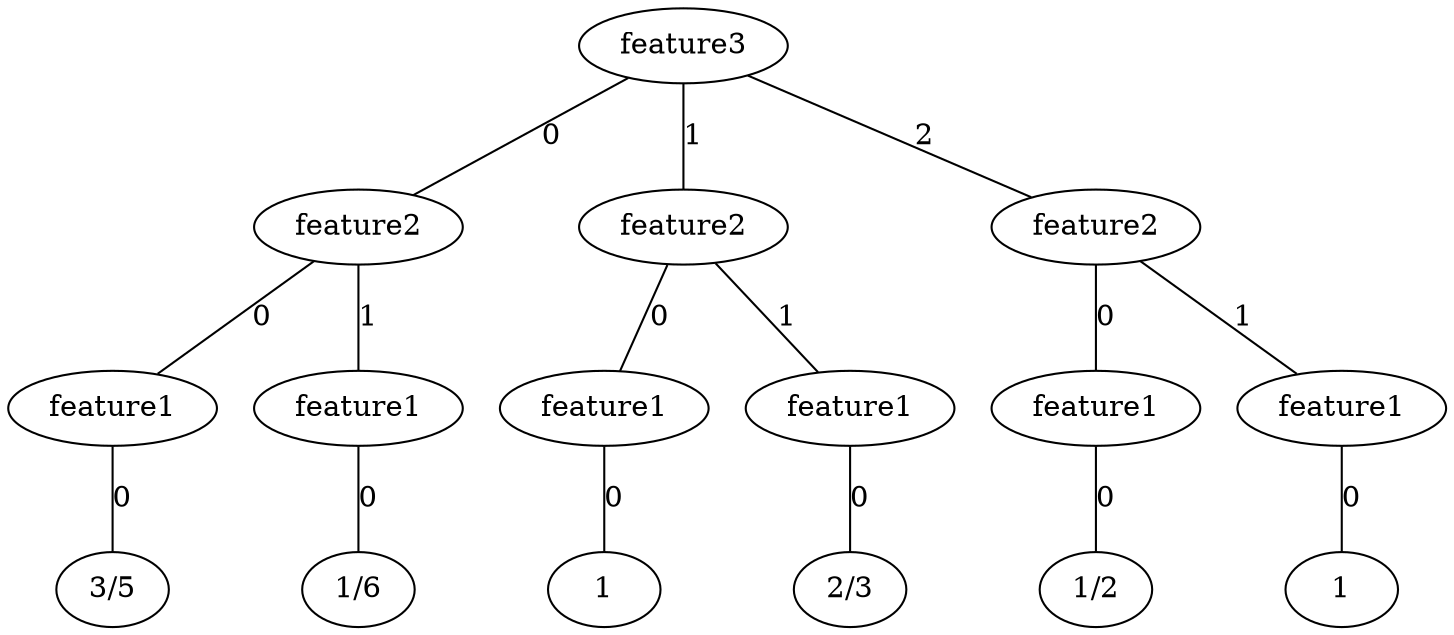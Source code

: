 graph "decision-tree" {
	r[label="feature3"];

	r--rt0[label="0"];
		rt0[label="feature2"];

		rt0--rt0t0[label="0"];
			rt0t0[label="feature1"];

			rt0t0--rt0t0t0[label="0"];
				rt0t0t0[label="3/5"];

		rt0--rt0t1[label="1"];
			rt0t1[label="feature1"];

			rt0t1--rt0t1t0[label="0"];
				rt0t1t0[label="1/6"];

	r--rt1[label="1"];
		rt1[label="feature2"];

		rt1--rt1t0[label="0"];
			rt1t0[label="feature1"];

			rt1t0--rt1t0t0[label="0"];
				rt1t0t0[label="1"];

		rt1--rt1t1[label="1"];
			rt1t1[label="feature1"];

			rt1t1--rt1t1t0[label="0"];
				rt1t1t0[label="2/3"];

	r--rt2[label="2"];
		rt2[label="feature2"];

		rt2--rt2t0[label="0"];
			rt2t0[label="feature1"];

			rt2t0--rt2t0t0[label="0"];
				rt2t0t0[label="1/2"];

		rt2--rt2t1[label="1"];
			rt2t1[label="feature1"];

			rt2t1--rt2t1t0[label="0"];
				rt2t1t0[label="1"];

}